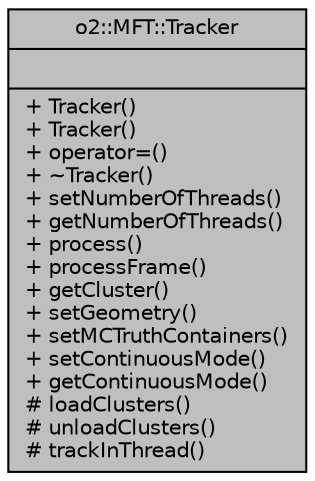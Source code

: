 digraph "o2::MFT::Tracker"
{
 // INTERACTIVE_SVG=YES
  bgcolor="transparent";
  edge [fontname="Helvetica",fontsize="10",labelfontname="Helvetica",labelfontsize="10"];
  node [fontname="Helvetica",fontsize="10",shape=record];
  Node1 [label="{o2::MFT::Tracker\n||+ Tracker()\l+ Tracker()\l+ operator=()\l+ ~Tracker()\l+ setNumberOfThreads()\l+ getNumberOfThreads()\l+ process()\l+ processFrame()\l+ getCluster()\l+ setGeometry()\l+ setMCTruthContainers()\l+ setContinuousMode()\l+ getContinuousMode()\l# loadClusters()\l# unloadClusters()\l# trackInThread()\l}",height=0.2,width=0.4,color="black", fillcolor="grey75", style="filled" fontcolor="black"];
}
